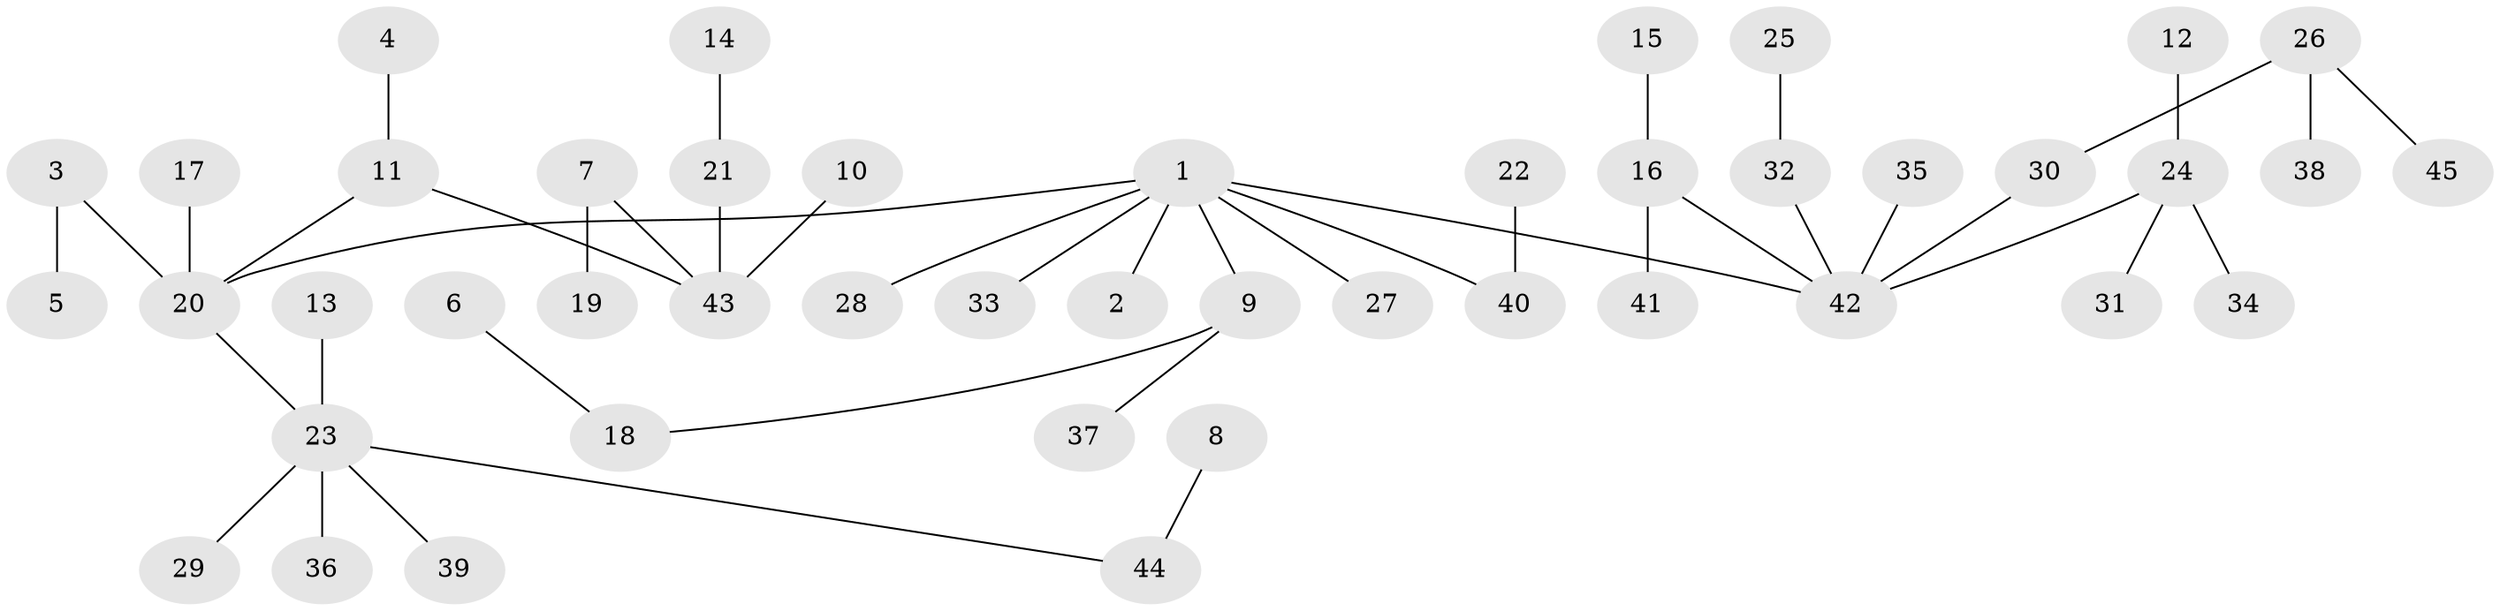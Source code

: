 // original degree distribution, {6: 0.022222222222222223, 7: 0.011111111111111112, 3: 0.12222222222222222, 5: 0.03333333333333333, 4: 0.07777777777777778, 2: 0.18888888888888888, 1: 0.5444444444444444}
// Generated by graph-tools (version 1.1) at 2025/50/03/09/25 03:50:25]
// undirected, 45 vertices, 44 edges
graph export_dot {
graph [start="1"]
  node [color=gray90,style=filled];
  1;
  2;
  3;
  4;
  5;
  6;
  7;
  8;
  9;
  10;
  11;
  12;
  13;
  14;
  15;
  16;
  17;
  18;
  19;
  20;
  21;
  22;
  23;
  24;
  25;
  26;
  27;
  28;
  29;
  30;
  31;
  32;
  33;
  34;
  35;
  36;
  37;
  38;
  39;
  40;
  41;
  42;
  43;
  44;
  45;
  1 -- 2 [weight=1.0];
  1 -- 9 [weight=1.0];
  1 -- 20 [weight=1.0];
  1 -- 27 [weight=1.0];
  1 -- 28 [weight=1.0];
  1 -- 33 [weight=1.0];
  1 -- 40 [weight=1.0];
  1 -- 42 [weight=1.0];
  3 -- 5 [weight=1.0];
  3 -- 20 [weight=1.0];
  4 -- 11 [weight=1.0];
  6 -- 18 [weight=1.0];
  7 -- 19 [weight=1.0];
  7 -- 43 [weight=1.0];
  8 -- 44 [weight=1.0];
  9 -- 18 [weight=1.0];
  9 -- 37 [weight=1.0];
  10 -- 43 [weight=1.0];
  11 -- 20 [weight=1.0];
  11 -- 43 [weight=1.0];
  12 -- 24 [weight=1.0];
  13 -- 23 [weight=1.0];
  14 -- 21 [weight=1.0];
  15 -- 16 [weight=1.0];
  16 -- 41 [weight=1.0];
  16 -- 42 [weight=1.0];
  17 -- 20 [weight=1.0];
  20 -- 23 [weight=1.0];
  21 -- 43 [weight=1.0];
  22 -- 40 [weight=1.0];
  23 -- 29 [weight=1.0];
  23 -- 36 [weight=1.0];
  23 -- 39 [weight=1.0];
  23 -- 44 [weight=1.0];
  24 -- 31 [weight=1.0];
  24 -- 34 [weight=1.0];
  24 -- 42 [weight=1.0];
  25 -- 32 [weight=1.0];
  26 -- 30 [weight=1.0];
  26 -- 38 [weight=1.0];
  26 -- 45 [weight=1.0];
  30 -- 42 [weight=1.0];
  32 -- 42 [weight=1.0];
  35 -- 42 [weight=1.0];
}
